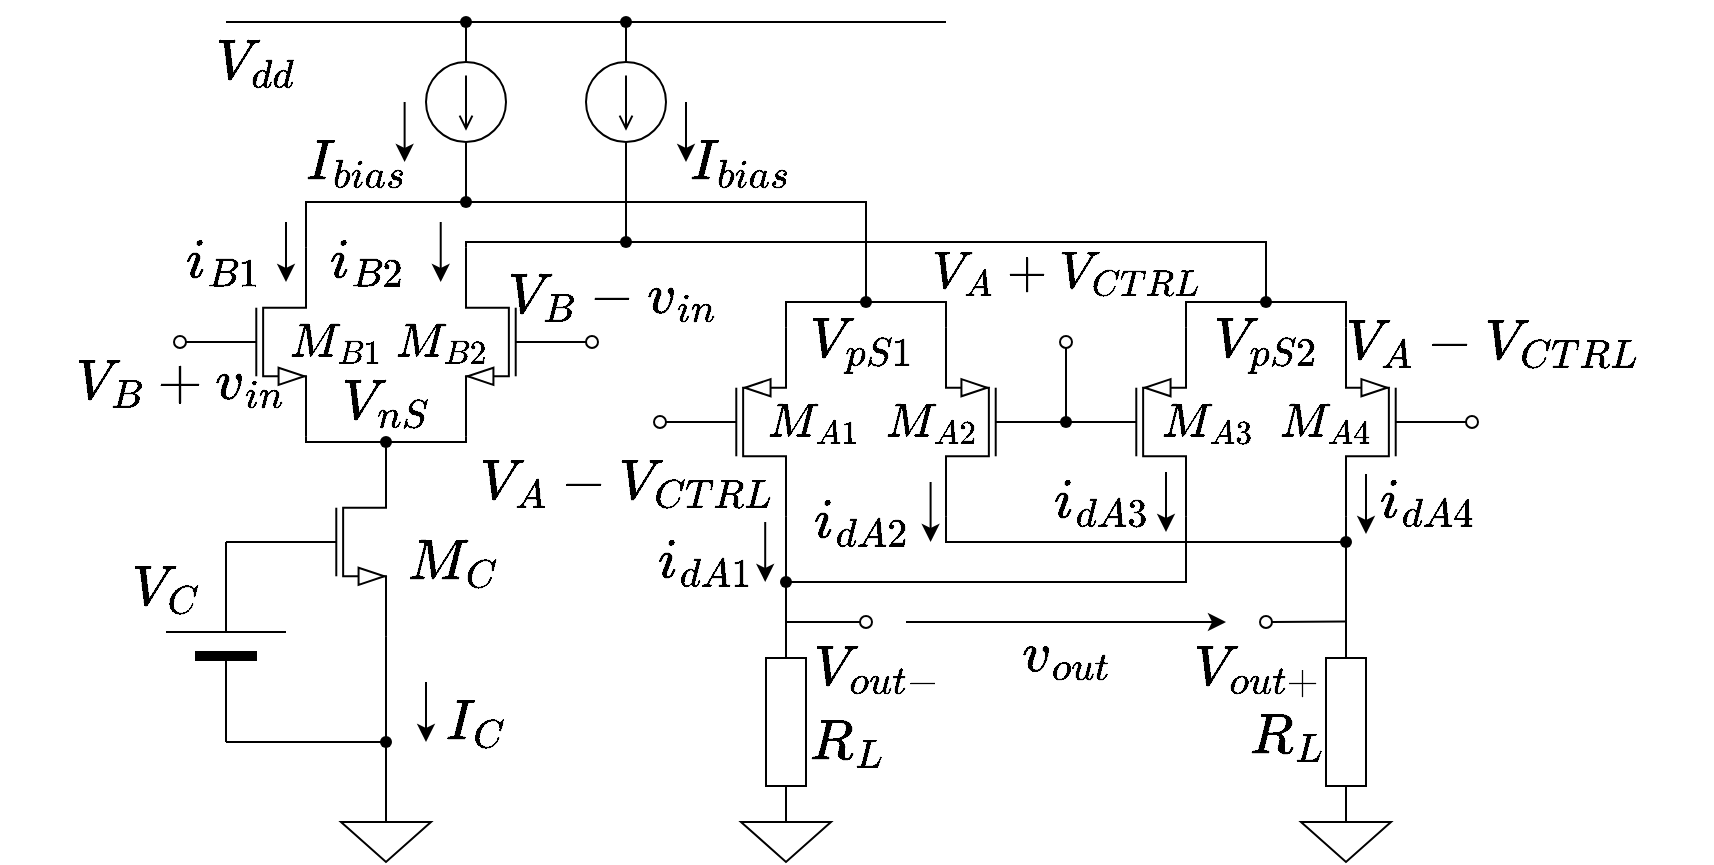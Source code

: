 <mxfile version="21.6.1" type="device">
  <diagram name="ページ1" id="6QW9j_EPjuSqzMXPCzot">
    <mxGraphModel dx="473" dy="273" grid="1" gridSize="10" guides="1" tooltips="1" connect="1" arrows="1" fold="1" page="1" pageScale="1" pageWidth="827" pageHeight="1169" background="none" math="1" shadow="0">
      <root>
        <mxCell id="0" />
        <mxCell id="1" parent="0" />
        <mxCell id="jXJZtHDuZS4pVPomhX9Z-6" value="&lt;span style=&quot;font-size: 24px;&quot;&gt;`i_{B2}`&lt;/span&gt;" style="text;html=1;align=center;verticalAlign=middle;resizable=0;points=[];autosize=1;strokeColor=none;fillColor=none;fontSize=11;fontFamily=Helvetica;fontColor=default;" parent="1" vertex="1">
          <mxGeometry x="140" y="300" width="100" height="40" as="geometry" />
        </mxCell>
        <mxCell id="KFqN8hZaLGipmnxOwUzy-1" value="" style="endArrow=none;html=1;rounded=0;" parent="1" edge="1">
          <mxGeometry width="50" height="50" relative="1" as="geometry">
            <mxPoint x="120" y="200" as="sourcePoint" />
            <mxPoint x="480" y="200" as="targetPoint" />
          </mxGeometry>
        </mxCell>
        <mxCell id="KFqN8hZaLGipmnxOwUzy-30" style="edgeStyle=orthogonalEdgeStyle;shape=connector;rounded=0;orthogonalLoop=1;jettySize=auto;html=1;exitX=1;exitY=1;exitDx=0;exitDy=0;exitPerimeter=0;entryX=1;entryY=1;entryDx=0;entryDy=0;entryPerimeter=0;labelBackgroundColor=default;strokeColor=default;fontFamily=Helvetica;fontSize=11;fontColor=default;endArrow=none;endFill=0;" parent="1" source="KFqN8hZaLGipmnxOwUzy-3" target="KFqN8hZaLGipmnxOwUzy-5" edge="1">
          <mxGeometry relative="1" as="geometry">
            <Array as="points">
              <mxPoint x="160" y="410" />
              <mxPoint x="240" y="410" />
            </Array>
          </mxGeometry>
        </mxCell>
        <mxCell id="KFqN8hZaLGipmnxOwUzy-49" style="edgeStyle=orthogonalEdgeStyle;shape=connector;rounded=0;orthogonalLoop=1;jettySize=auto;html=1;exitX=1;exitY=0;exitDx=0;exitDy=0;exitPerimeter=0;labelBackgroundColor=default;strokeColor=default;fontFamily=Helvetica;fontSize=11;fontColor=default;endArrow=none;endFill=0;" parent="1" source="KFqN8hZaLGipmnxOwUzy-3" edge="1">
          <mxGeometry relative="1" as="geometry">
            <mxPoint x="440" y="340" as="targetPoint" />
            <Array as="points">
              <mxPoint x="160" y="290" />
              <mxPoint x="440" y="290" />
            </Array>
          </mxGeometry>
        </mxCell>
        <mxCell id="KFqN8hZaLGipmnxOwUzy-3" value="" style="verticalLabelPosition=bottom;shadow=0;dashed=0;align=center;html=1;verticalAlign=top;shape=mxgraph.electrical.transistors.nmos;pointerEvents=1;" parent="1" vertex="1">
          <mxGeometry x="100" y="310" width="60" height="100" as="geometry" />
        </mxCell>
        <mxCell id="KFqN8hZaLGipmnxOwUzy-12" style="edgeStyle=orthogonalEdgeStyle;rounded=0;orthogonalLoop=1;jettySize=auto;html=1;exitX=1;exitY=0;exitDx=0;exitDy=0;exitPerimeter=0;entryX=1;entryY=0;entryDx=0;entryDy=0;entryPerimeter=0;endArrow=none;endFill=0;" parent="1" source="KFqN8hZaLGipmnxOwUzy-4" target="KFqN8hZaLGipmnxOwUzy-7" edge="1">
          <mxGeometry relative="1" as="geometry">
            <Array as="points">
              <mxPoint x="400" y="340" />
              <mxPoint x="480" y="340" />
            </Array>
          </mxGeometry>
        </mxCell>
        <mxCell id="KFqN8hZaLGipmnxOwUzy-16" style="edgeStyle=orthogonalEdgeStyle;shape=connector;rounded=0;orthogonalLoop=1;jettySize=auto;html=1;exitX=1;exitY=1;exitDx=0;exitDy=0;exitPerimeter=0;entryX=0;entryY=0.5;entryDx=0;entryDy=0;entryPerimeter=0;labelBackgroundColor=default;strokeColor=default;fontFamily=Helvetica;fontSize=11;fontColor=default;endArrow=none;endFill=0;" parent="1" source="KFqN8hZaLGipmnxOwUzy-4" target="KFqN8hZaLGipmnxOwUzy-14" edge="1">
          <mxGeometry relative="1" as="geometry" />
        </mxCell>
        <mxCell id="KFqN8hZaLGipmnxOwUzy-4" value="" style="verticalLabelPosition=bottom;shadow=0;dashed=0;align=center;html=1;verticalAlign=top;shape=mxgraph.electrical.transistors.pmos;pointerEvents=1;" parent="1" vertex="1">
          <mxGeometry x="340" y="350" width="60" height="100" as="geometry" />
        </mxCell>
        <mxCell id="KFqN8hZaLGipmnxOwUzy-48" style="edgeStyle=orthogonalEdgeStyle;shape=connector;rounded=0;orthogonalLoop=1;jettySize=auto;html=1;exitX=1;exitY=0;exitDx=0;exitDy=0;exitPerimeter=0;entryX=0.5;entryY=0.357;entryDx=0;entryDy=0;entryPerimeter=0;labelBackgroundColor=default;strokeColor=default;fontFamily=Helvetica;fontSize=11;fontColor=default;endArrow=none;endFill=0;" parent="1" source="KFqN8hZaLGipmnxOwUzy-5" target="KFqN8hZaLGipmnxOwUzy-28" edge="1">
          <mxGeometry relative="1" as="geometry">
            <Array as="points">
              <mxPoint x="240" y="310" />
              <mxPoint x="640" y="310" />
            </Array>
          </mxGeometry>
        </mxCell>
        <mxCell id="KFqN8hZaLGipmnxOwUzy-5" value="" style="verticalLabelPosition=bottom;shadow=0;dashed=0;align=center;html=1;verticalAlign=top;shape=mxgraph.electrical.transistors.nmos;pointerEvents=1;flipH=1;" parent="1" vertex="1">
          <mxGeometry x="240" y="310" width="60" height="100" as="geometry" />
        </mxCell>
        <mxCell id="KFqN8hZaLGipmnxOwUzy-31" style="edgeStyle=orthogonalEdgeStyle;shape=connector;rounded=0;orthogonalLoop=1;jettySize=auto;html=1;exitX=1;exitY=0;exitDx=0;exitDy=0;exitPerimeter=0;labelBackgroundColor=default;strokeColor=default;fontFamily=Helvetica;fontSize=11;fontColor=default;endArrow=none;endFill=0;" parent="1" source="KFqN8hZaLGipmnxOwUzy-6" edge="1">
          <mxGeometry relative="1" as="geometry">
            <mxPoint x="200.01" y="412.832" as="targetPoint" />
            <Array as="points">
              <mxPoint x="200" y="410" />
              <mxPoint x="200" y="410" />
            </Array>
          </mxGeometry>
        </mxCell>
        <mxCell id="KFqN8hZaLGipmnxOwUzy-34" style="edgeStyle=orthogonalEdgeStyle;shape=connector;rounded=0;orthogonalLoop=1;jettySize=auto;html=1;exitX=1;exitY=1;exitDx=0;exitDy=0;exitPerimeter=0;entryX=0.5;entryY=0;entryDx=0;entryDy=0;entryPerimeter=0;labelBackgroundColor=default;strokeColor=default;fontFamily=Helvetica;fontSize=11;fontColor=default;endArrow=none;endFill=0;" parent="1" source="KFqN8hZaLGipmnxOwUzy-6" target="KFqN8hZaLGipmnxOwUzy-33" edge="1">
          <mxGeometry relative="1" as="geometry" />
        </mxCell>
        <mxCell id="KFqN8hZaLGipmnxOwUzy-6" value="" style="verticalLabelPosition=bottom;shadow=0;dashed=0;align=center;html=1;verticalAlign=top;shape=mxgraph.electrical.transistors.nmos;pointerEvents=1;" parent="1" vertex="1">
          <mxGeometry x="140" y="410" width="60" height="100" as="geometry" />
        </mxCell>
        <mxCell id="KFqN8hZaLGipmnxOwUzy-18" style="edgeStyle=orthogonalEdgeStyle;shape=connector;rounded=0;orthogonalLoop=1;jettySize=auto;html=1;exitX=1;exitY=1;exitDx=0;exitDy=0;exitPerimeter=0;labelBackgroundColor=default;strokeColor=default;fontFamily=Helvetica;fontSize=11;fontColor=default;endArrow=none;endFill=0;" parent="1" source="KFqN8hZaLGipmnxOwUzy-7" edge="1">
          <mxGeometry relative="1" as="geometry">
            <mxPoint x="680" y="460" as="targetPoint" />
            <Array as="points">
              <mxPoint x="480" y="460" />
            </Array>
          </mxGeometry>
        </mxCell>
        <mxCell id="KFqN8hZaLGipmnxOwUzy-7" value="" style="verticalLabelPosition=bottom;shadow=0;dashed=0;align=center;html=1;verticalAlign=top;shape=mxgraph.electrical.transistors.pmos;pointerEvents=1;direction=east;flipH=1;" parent="1" vertex="1">
          <mxGeometry x="480" y="350" width="60" height="100" as="geometry" />
        </mxCell>
        <mxCell id="KFqN8hZaLGipmnxOwUzy-13" style="edgeStyle=orthogonalEdgeStyle;shape=connector;rounded=0;orthogonalLoop=1;jettySize=auto;html=1;exitX=1;exitY=0;exitDx=0;exitDy=0;exitPerimeter=0;entryX=1;entryY=0;entryDx=0;entryDy=0;entryPerimeter=0;labelBackgroundColor=default;strokeColor=default;fontFamily=Helvetica;fontSize=11;fontColor=default;endArrow=none;endFill=0;" parent="1" source="KFqN8hZaLGipmnxOwUzy-8" target="KFqN8hZaLGipmnxOwUzy-9" edge="1">
          <mxGeometry relative="1" as="geometry">
            <Array as="points">
              <mxPoint x="600" y="340" />
              <mxPoint x="680" y="340" />
            </Array>
          </mxGeometry>
        </mxCell>
        <mxCell id="KFqN8hZaLGipmnxOwUzy-19" style="edgeStyle=orthogonalEdgeStyle;shape=connector;rounded=0;orthogonalLoop=1;jettySize=auto;html=1;exitX=1;exitY=1;exitDx=0;exitDy=0;exitPerimeter=0;labelBackgroundColor=default;strokeColor=default;fontFamily=Helvetica;fontSize=11;fontColor=default;endArrow=none;endFill=0;" parent="1" source="KFqN8hZaLGipmnxOwUzy-8" edge="1">
          <mxGeometry relative="1" as="geometry">
            <mxPoint x="400" y="480" as="targetPoint" />
            <Array as="points">
              <mxPoint x="600" y="480" />
            </Array>
          </mxGeometry>
        </mxCell>
        <mxCell id="KFqN8hZaLGipmnxOwUzy-8" value="" style="verticalLabelPosition=bottom;shadow=0;dashed=0;align=center;html=1;verticalAlign=top;shape=mxgraph.electrical.transistors.pmos;pointerEvents=1;" parent="1" vertex="1">
          <mxGeometry x="540" y="350" width="60" height="100" as="geometry" />
        </mxCell>
        <mxCell id="KFqN8hZaLGipmnxOwUzy-17" style="edgeStyle=orthogonalEdgeStyle;shape=connector;rounded=0;orthogonalLoop=1;jettySize=auto;html=1;exitX=1;exitY=1;exitDx=0;exitDy=0;exitPerimeter=0;entryX=0;entryY=0.5;entryDx=0;entryDy=0;entryPerimeter=0;labelBackgroundColor=default;strokeColor=default;fontFamily=Helvetica;fontSize=11;fontColor=default;endArrow=none;endFill=0;" parent="1" source="KFqN8hZaLGipmnxOwUzy-9" target="KFqN8hZaLGipmnxOwUzy-15" edge="1">
          <mxGeometry relative="1" as="geometry" />
        </mxCell>
        <mxCell id="KFqN8hZaLGipmnxOwUzy-9" value="" style="verticalLabelPosition=bottom;shadow=0;dashed=0;align=center;html=1;verticalAlign=top;shape=mxgraph.electrical.transistors.pmos;pointerEvents=1;direction=east;flipH=1;" parent="1" vertex="1">
          <mxGeometry x="680" y="350" width="60" height="100" as="geometry" />
        </mxCell>
        <mxCell id="KFqN8hZaLGipmnxOwUzy-38" style="edgeStyle=orthogonalEdgeStyle;shape=connector;rounded=0;orthogonalLoop=1;jettySize=auto;html=1;exitX=0.5;exitY=1;exitDx=0;exitDy=0;exitPerimeter=0;labelBackgroundColor=default;strokeColor=default;fontFamily=Helvetica;fontSize=11;fontColor=default;endArrow=none;endFill=0;" parent="1" source="KFqN8hZaLGipmnxOwUzy-10" edge="1">
          <mxGeometry relative="1" as="geometry">
            <mxPoint x="240" y="290" as="targetPoint" />
          </mxGeometry>
        </mxCell>
        <mxCell id="KFqN8hZaLGipmnxOwUzy-40" style="edgeStyle=orthogonalEdgeStyle;shape=connector;rounded=0;orthogonalLoop=1;jettySize=auto;html=1;exitX=0.5;exitY=0;exitDx=0;exitDy=0;exitPerimeter=0;labelBackgroundColor=default;strokeColor=default;fontFamily=Helvetica;fontSize=11;fontColor=default;endArrow=none;endFill=0;" parent="1" source="KFqN8hZaLGipmnxOwUzy-10" edge="1">
          <mxGeometry relative="1" as="geometry">
            <mxPoint x="240" y="200" as="targetPoint" />
          </mxGeometry>
        </mxCell>
        <mxCell id="KFqN8hZaLGipmnxOwUzy-10" value="" style="pointerEvents=1;verticalLabelPosition=bottom;shadow=0;dashed=0;align=center;html=1;verticalAlign=top;shape=mxgraph.electrical.signal_sources.source;aspect=fixed;points=[[0.5,0,0],[1,0.5,0],[0.5,1,0],[0,0.5,0]];elSignalType=dc2;" parent="1" vertex="1">
          <mxGeometry x="220" y="220" width="40" height="40" as="geometry" />
        </mxCell>
        <mxCell id="KFqN8hZaLGipmnxOwUzy-39" style="edgeStyle=orthogonalEdgeStyle;shape=connector;rounded=0;orthogonalLoop=1;jettySize=auto;html=1;exitX=0.5;exitY=1;exitDx=0;exitDy=0;exitPerimeter=0;labelBackgroundColor=default;strokeColor=default;fontFamily=Helvetica;fontSize=11;fontColor=default;endArrow=none;endFill=0;" parent="1" source="KFqN8hZaLGipmnxOwUzy-11" edge="1">
          <mxGeometry relative="1" as="geometry">
            <mxPoint x="320" y="310" as="targetPoint" />
          </mxGeometry>
        </mxCell>
        <mxCell id="KFqN8hZaLGipmnxOwUzy-41" style="edgeStyle=orthogonalEdgeStyle;shape=connector;rounded=0;orthogonalLoop=1;jettySize=auto;html=1;exitX=0.5;exitY=0;exitDx=0;exitDy=0;exitPerimeter=0;labelBackgroundColor=default;strokeColor=default;fontFamily=Helvetica;fontSize=11;fontColor=default;endArrow=none;endFill=0;" parent="1" source="KFqN8hZaLGipmnxOwUzy-11" edge="1">
          <mxGeometry relative="1" as="geometry">
            <mxPoint x="320" y="200" as="targetPoint" />
          </mxGeometry>
        </mxCell>
        <mxCell id="KFqN8hZaLGipmnxOwUzy-11" value="" style="pointerEvents=1;verticalLabelPosition=bottom;shadow=0;dashed=0;align=center;html=1;verticalAlign=top;shape=mxgraph.electrical.signal_sources.source;aspect=fixed;points=[[0.5,0,0],[1,0.5,0],[0.5,1,0],[0,0.5,0]];elSignalType=dc2;" parent="1" vertex="1">
          <mxGeometry x="300" y="220" width="40" height="40" as="geometry" />
        </mxCell>
        <mxCell id="KFqN8hZaLGipmnxOwUzy-14" value="" style="pointerEvents=1;verticalLabelPosition=bottom;shadow=0;dashed=0;align=center;html=1;verticalAlign=top;shape=mxgraph.electrical.resistors.resistor_1;fontFamily=Helvetica;fontSize=11;fontColor=default;direction=south;" parent="1" vertex="1">
          <mxGeometry x="390" y="500" width="20" height="100" as="geometry" />
        </mxCell>
        <mxCell id="KFqN8hZaLGipmnxOwUzy-15" value="" style="pointerEvents=1;verticalLabelPosition=bottom;shadow=0;dashed=0;align=center;html=1;verticalAlign=top;shape=mxgraph.electrical.resistors.resistor_1;fontFamily=Helvetica;fontSize=11;fontColor=default;direction=south;" parent="1" vertex="1">
          <mxGeometry x="670" y="500" width="20" height="100" as="geometry" />
        </mxCell>
        <mxCell id="KFqN8hZaLGipmnxOwUzy-57" style="edgeStyle=orthogonalEdgeStyle;shape=connector;rounded=0;orthogonalLoop=1;jettySize=auto;html=1;exitX=0.5;exitY=0;exitDx=0;exitDy=0;exitPerimeter=0;entryX=1;entryY=0.5;entryDx=0;entryDy=0;entryPerimeter=0;labelBackgroundColor=default;strokeColor=default;fontFamily=Helvetica;fontSize=11;fontColor=default;endArrow=none;endFill=0;" parent="1" source="KFqN8hZaLGipmnxOwUzy-20" target="KFqN8hZaLGipmnxOwUzy-14" edge="1">
          <mxGeometry relative="1" as="geometry" />
        </mxCell>
        <mxCell id="KFqN8hZaLGipmnxOwUzy-20" value="" style="pointerEvents=1;verticalLabelPosition=bottom;shadow=0;dashed=0;align=center;html=1;verticalAlign=top;shape=mxgraph.electrical.signal_sources.signal_ground;fontFamily=Helvetica;fontSize=11;fontColor=default;" parent="1" vertex="1">
          <mxGeometry x="377.5" y="590" width="45" height="30" as="geometry" />
        </mxCell>
        <mxCell id="KFqN8hZaLGipmnxOwUzy-21" value="" style="shape=waypoint;sketch=0;fillStyle=solid;size=6;pointerEvents=1;points=[];fillColor=none;resizable=0;rotatable=0;perimeter=centerPerimeter;snapToPoint=1;fontFamily=Helvetica;fontSize=11;fontColor=default;" parent="1" vertex="1">
          <mxGeometry x="390" y="470" width="20" height="20" as="geometry" />
        </mxCell>
        <mxCell id="KFqN8hZaLGipmnxOwUzy-22" value="" style="shape=waypoint;sketch=0;fillStyle=solid;size=6;pointerEvents=1;points=[];fillColor=none;resizable=0;rotatable=0;perimeter=centerPerimeter;snapToPoint=1;fontFamily=Helvetica;fontSize=11;fontColor=default;" parent="1" vertex="1">
          <mxGeometry x="670" y="450" width="20" height="20" as="geometry" />
        </mxCell>
        <mxCell id="KFqN8hZaLGipmnxOwUzy-58" style="edgeStyle=orthogonalEdgeStyle;shape=connector;rounded=0;orthogonalLoop=1;jettySize=auto;html=1;exitX=0.5;exitY=0;exitDx=0;exitDy=0;exitPerimeter=0;entryX=1;entryY=0.5;entryDx=0;entryDy=0;entryPerimeter=0;labelBackgroundColor=default;strokeColor=default;fontFamily=Helvetica;fontSize=11;fontColor=default;endArrow=none;endFill=0;" parent="1" source="KFqN8hZaLGipmnxOwUzy-24" target="KFqN8hZaLGipmnxOwUzy-15" edge="1">
          <mxGeometry relative="1" as="geometry" />
        </mxCell>
        <mxCell id="KFqN8hZaLGipmnxOwUzy-24" value="" style="pointerEvents=1;verticalLabelPosition=bottom;shadow=0;dashed=0;align=center;html=1;verticalAlign=top;shape=mxgraph.electrical.signal_sources.signal_ground;fontFamily=Helvetica;fontSize=11;fontColor=default;" parent="1" vertex="1">
          <mxGeometry x="657.5" y="590" width="45" height="30" as="geometry" />
        </mxCell>
        <mxCell id="KFqN8hZaLGipmnxOwUzy-27" value="" style="shape=waypoint;sketch=0;fillStyle=solid;size=6;pointerEvents=1;points=[];fillColor=none;resizable=0;rotatable=0;perimeter=centerPerimeter;snapToPoint=1;fontFamily=Helvetica;fontSize=11;fontColor=default;" parent="1" vertex="1">
          <mxGeometry x="430" y="330" width="20" height="20" as="geometry" />
        </mxCell>
        <mxCell id="KFqN8hZaLGipmnxOwUzy-28" value="" style="shape=waypoint;sketch=0;fillStyle=solid;size=6;pointerEvents=1;points=[];fillColor=none;resizable=0;rotatable=0;perimeter=centerPerimeter;snapToPoint=1;fontFamily=Helvetica;fontSize=11;fontColor=default;" parent="1" vertex="1">
          <mxGeometry x="630" y="330" width="20" height="20" as="geometry" />
        </mxCell>
        <mxCell id="KFqN8hZaLGipmnxOwUzy-35" style="edgeStyle=orthogonalEdgeStyle;shape=connector;rounded=0;orthogonalLoop=1;jettySize=auto;html=1;exitX=1;exitY=0.5;exitDx=0;exitDy=0;exitPerimeter=0;entryX=0;entryY=0.5;entryDx=0;entryDy=0;entryPerimeter=0;labelBackgroundColor=default;strokeColor=default;fontFamily=Helvetica;fontSize=11;fontColor=default;endArrow=none;endFill=0;" parent="1" source="KFqN8hZaLGipmnxOwUzy-29" target="KFqN8hZaLGipmnxOwUzy-6" edge="1">
          <mxGeometry relative="1" as="geometry" />
        </mxCell>
        <mxCell id="KFqN8hZaLGipmnxOwUzy-36" style="edgeStyle=orthogonalEdgeStyle;shape=connector;rounded=0;orthogonalLoop=1;jettySize=auto;html=1;exitX=0;exitY=0.5;exitDx=0;exitDy=0;exitPerimeter=0;labelBackgroundColor=default;strokeColor=default;fontFamily=Helvetica;fontSize=11;fontColor=default;endArrow=none;endFill=0;" parent="1" source="KFqN8hZaLGipmnxOwUzy-29" edge="1">
          <mxGeometry relative="1" as="geometry">
            <mxPoint x="200" y="560" as="targetPoint" />
            <Array as="points">
              <mxPoint x="150" y="560" />
              <mxPoint x="150" y="560" />
            </Array>
          </mxGeometry>
        </mxCell>
        <mxCell id="KFqN8hZaLGipmnxOwUzy-29" value="" style="verticalLabelPosition=bottom;shadow=0;dashed=0;align=center;fillColor=strokeColor;html=1;verticalAlign=top;strokeWidth=1;shape=mxgraph.electrical.miscellaneous.monocell_battery;fontFamily=Helvetica;fontSize=11;fontColor=default;direction=north;" parent="1" vertex="1">
          <mxGeometry x="90" y="460" width="60" height="100" as="geometry" />
        </mxCell>
        <mxCell id="KFqN8hZaLGipmnxOwUzy-32" value="" style="shape=waypoint;sketch=0;fillStyle=solid;size=6;pointerEvents=1;points=[];fillColor=none;resizable=0;rotatable=0;perimeter=centerPerimeter;snapToPoint=1;fontFamily=Helvetica;fontSize=11;fontColor=default;" parent="1" vertex="1">
          <mxGeometry x="190" y="400" width="20" height="20" as="geometry" />
        </mxCell>
        <mxCell id="KFqN8hZaLGipmnxOwUzy-33" value="" style="pointerEvents=1;verticalLabelPosition=bottom;shadow=0;dashed=0;align=center;html=1;verticalAlign=top;shape=mxgraph.electrical.signal_sources.signal_ground;fontFamily=Helvetica;fontSize=11;fontColor=default;" parent="1" vertex="1">
          <mxGeometry x="177.5" y="590" width="45" height="30" as="geometry" />
        </mxCell>
        <mxCell id="KFqN8hZaLGipmnxOwUzy-37" value="" style="shape=waypoint;sketch=0;fillStyle=solid;size=6;pointerEvents=1;points=[];fillColor=none;resizable=0;rotatable=0;perimeter=centerPerimeter;snapToPoint=1;fontFamily=Helvetica;fontSize=11;fontColor=default;" parent="1" vertex="1">
          <mxGeometry x="190" y="550" width="20" height="20" as="geometry" />
        </mxCell>
        <mxCell id="KFqN8hZaLGipmnxOwUzy-42" value="" style="shape=waypoint;sketch=0;fillStyle=solid;size=6;pointerEvents=1;points=[];fillColor=none;resizable=0;rotatable=0;perimeter=centerPerimeter;snapToPoint=1;fontFamily=Helvetica;fontSize=11;fontColor=default;" parent="1" vertex="1">
          <mxGeometry x="310" y="300" width="20" height="20" as="geometry" />
        </mxCell>
        <mxCell id="KFqN8hZaLGipmnxOwUzy-43" value="" style="shape=waypoint;sketch=0;fillStyle=solid;size=6;pointerEvents=1;points=[];fillColor=none;resizable=0;rotatable=0;perimeter=centerPerimeter;snapToPoint=1;fontFamily=Helvetica;fontSize=11;fontColor=default;" parent="1" vertex="1">
          <mxGeometry x="230" y="280" width="20" height="20" as="geometry" />
        </mxCell>
        <mxCell id="KFqN8hZaLGipmnxOwUzy-44" value="" style="shape=waypoint;sketch=0;fillStyle=solid;size=6;pointerEvents=1;points=[];fillColor=none;resizable=0;rotatable=0;perimeter=centerPerimeter;snapToPoint=1;fontFamily=Helvetica;fontSize=11;fontColor=default;" parent="1" vertex="1">
          <mxGeometry x="230" y="190" width="20" height="20" as="geometry" />
        </mxCell>
        <mxCell id="KFqN8hZaLGipmnxOwUzy-45" value="" style="shape=waypoint;sketch=0;fillStyle=solid;size=6;pointerEvents=1;points=[];fillColor=none;resizable=0;rotatable=0;perimeter=centerPerimeter;snapToPoint=1;fontFamily=Helvetica;fontSize=11;fontColor=default;" parent="1" vertex="1">
          <mxGeometry x="310" y="190" width="20" height="20" as="geometry" />
        </mxCell>
        <mxCell id="KFqN8hZaLGipmnxOwUzy-51" style="edgeStyle=orthogonalEdgeStyle;shape=connector;rounded=0;orthogonalLoop=1;jettySize=auto;html=1;exitX=0.5;exitY=1;exitDx=0;exitDy=0;entryX=0;entryY=0.5;entryDx=0;entryDy=0;entryPerimeter=0;labelBackgroundColor=default;strokeColor=default;fontFamily=Helvetica;fontSize=11;fontColor=default;endArrow=none;endFill=0;" parent="1" source="KFqN8hZaLGipmnxOwUzy-50" target="KFqN8hZaLGipmnxOwUzy-8" edge="1">
          <mxGeometry relative="1" as="geometry" />
        </mxCell>
        <mxCell id="KFqN8hZaLGipmnxOwUzy-50" value="" style="verticalLabelPosition=bottom;shadow=0;dashed=0;align=center;html=1;verticalAlign=top;strokeWidth=1;shape=ellipse;perimeter=ellipsePerimeter;fontFamily=Helvetica;fontSize=11;fontColor=default;aspect=fixed;" parent="1" vertex="1">
          <mxGeometry x="537" y="357" width="6" height="6" as="geometry" />
        </mxCell>
        <mxCell id="KFqN8hZaLGipmnxOwUzy-52" value="" style="shape=waypoint;sketch=0;fillStyle=solid;size=6;pointerEvents=1;points=[];fillColor=none;resizable=0;rotatable=0;perimeter=centerPerimeter;snapToPoint=1;fontFamily=Helvetica;fontSize=11;fontColor=default;" parent="1" vertex="1">
          <mxGeometry x="530" y="390" width="20" height="20" as="geometry" />
        </mxCell>
        <mxCell id="KFqN8hZaLGipmnxOwUzy-53" value="" style="verticalLabelPosition=bottom;shadow=0;dashed=0;align=center;html=1;verticalAlign=top;strokeWidth=1;shape=ellipse;perimeter=ellipsePerimeter;fontFamily=Helvetica;fontSize=11;fontColor=default;aspect=fixed;" parent="1" vertex="1">
          <mxGeometry x="334" y="397" width="6" height="6" as="geometry" />
        </mxCell>
        <mxCell id="KFqN8hZaLGipmnxOwUzy-54" value="" style="verticalLabelPosition=bottom;shadow=0;dashed=0;align=center;html=1;verticalAlign=top;strokeWidth=1;shape=ellipse;perimeter=ellipsePerimeter;fontFamily=Helvetica;fontSize=11;fontColor=default;aspect=fixed;" parent="1" vertex="1">
          <mxGeometry x="740" y="397" width="6" height="6" as="geometry" />
        </mxCell>
        <mxCell id="KFqN8hZaLGipmnxOwUzy-55" value="" style="verticalLabelPosition=bottom;shadow=0;dashed=0;align=center;html=1;verticalAlign=top;strokeWidth=1;shape=ellipse;perimeter=ellipsePerimeter;fontFamily=Helvetica;fontSize=11;fontColor=default;aspect=fixed;" parent="1" vertex="1">
          <mxGeometry x="300" y="357" width="6" height="6" as="geometry" />
        </mxCell>
        <mxCell id="KFqN8hZaLGipmnxOwUzy-56" value="" style="verticalLabelPosition=bottom;shadow=0;dashed=0;align=center;html=1;verticalAlign=top;strokeWidth=1;shape=ellipse;perimeter=ellipsePerimeter;fontFamily=Helvetica;fontSize=11;fontColor=default;aspect=fixed;" parent="1" vertex="1">
          <mxGeometry x="94" y="357" width="6" height="6" as="geometry" />
        </mxCell>
        <mxCell id="KFqN8hZaLGipmnxOwUzy-59" value="" style="endArrow=none;html=1;rounded=0;labelBackgroundColor=default;strokeColor=default;fontFamily=Helvetica;fontSize=11;fontColor=default;shape=connector;" parent="1" edge="1">
          <mxGeometry width="50" height="50" relative="1" as="geometry">
            <mxPoint x="400" y="500" as="sourcePoint" />
            <mxPoint x="440" y="500" as="targetPoint" />
          </mxGeometry>
        </mxCell>
        <mxCell id="KFqN8hZaLGipmnxOwUzy-60" value="" style="endArrow=none;html=1;rounded=0;labelBackgroundColor=default;strokeColor=default;fontFamily=Helvetica;fontSize=11;fontColor=default;shape=connector;" parent="1" source="KFqN8hZaLGipmnxOwUzy-62" edge="1">
          <mxGeometry width="50" height="50" relative="1" as="geometry">
            <mxPoint x="640" y="499.72" as="sourcePoint" />
            <mxPoint x="680" y="499.72" as="targetPoint" />
          </mxGeometry>
        </mxCell>
        <mxCell id="KFqN8hZaLGipmnxOwUzy-61" value="" style="verticalLabelPosition=bottom;shadow=0;dashed=0;align=center;html=1;verticalAlign=top;strokeWidth=1;shape=ellipse;perimeter=ellipsePerimeter;fontFamily=Helvetica;fontSize=11;fontColor=default;aspect=fixed;" parent="1" vertex="1">
          <mxGeometry x="437" y="497" width="6" height="6" as="geometry" />
        </mxCell>
        <mxCell id="KFqN8hZaLGipmnxOwUzy-63" value="" style="endArrow=none;html=1;rounded=0;labelBackgroundColor=default;strokeColor=default;fontFamily=Helvetica;fontSize=11;fontColor=default;shape=connector;" parent="1" target="KFqN8hZaLGipmnxOwUzy-62" edge="1">
          <mxGeometry width="50" height="50" relative="1" as="geometry">
            <mxPoint x="640" y="499.72" as="sourcePoint" />
            <mxPoint x="680" y="499.72" as="targetPoint" />
          </mxGeometry>
        </mxCell>
        <mxCell id="KFqN8hZaLGipmnxOwUzy-62" value="" style="verticalLabelPosition=bottom;shadow=0;dashed=0;align=center;html=1;verticalAlign=top;strokeWidth=1;shape=ellipse;perimeter=ellipsePerimeter;fontFamily=Helvetica;fontSize=11;fontColor=default;aspect=fixed;" parent="1" vertex="1">
          <mxGeometry x="637" y="497" width="6" height="6" as="geometry" />
        </mxCell>
        <mxCell id="KFqN8hZaLGipmnxOwUzy-64" value="" style="endArrow=classic;html=1;rounded=0;labelBackgroundColor=default;strokeColor=default;fontFamily=Helvetica;fontSize=11;fontColor=default;shape=connector;" parent="1" edge="1">
          <mxGeometry width="50" height="50" relative="1" as="geometry">
            <mxPoint x="460" y="500" as="sourcePoint" />
            <mxPoint x="620" y="500" as="targetPoint" />
          </mxGeometry>
        </mxCell>
        <mxCell id="KFqN8hZaLGipmnxOwUzy-65" value="&lt;font style=&quot;font-size: 24px;&quot;&gt;`v_{out}`&lt;/font&gt;" style="text;html=1;align=center;verticalAlign=middle;resizable=0;points=[];autosize=1;strokeColor=none;fillColor=none;fontSize=11;fontFamily=Helvetica;fontColor=default;" parent="1" vertex="1">
          <mxGeometry x="485" y="497" width="110" height="40" as="geometry" />
        </mxCell>
        <mxCell id="KFqN8hZaLGipmnxOwUzy-66" value="&lt;font style=&quot;font-size: 24px;&quot;&gt;`R_{L}`&lt;/font&gt;" style="text;html=1;align=center;verticalAlign=middle;resizable=0;points=[];autosize=1;strokeColor=none;fillColor=none;fontSize=11;fontFamily=Helvetica;fontColor=default;" parent="1" vertex="1">
          <mxGeometry x="380" y="540" width="100" height="40" as="geometry" />
        </mxCell>
        <mxCell id="KFqN8hZaLGipmnxOwUzy-67" value="&lt;font style=&quot;font-size: 24px;&quot;&gt;`R_{L}`&lt;/font&gt;" style="text;html=1;align=center;verticalAlign=middle;resizable=0;points=[];autosize=1;strokeColor=none;fillColor=none;fontSize=11;fontFamily=Helvetica;fontColor=default;" parent="1" vertex="1">
          <mxGeometry x="600" y="537" width="100" height="40" as="geometry" />
        </mxCell>
        <mxCell id="KFqN8hZaLGipmnxOwUzy-68" value="&lt;font style=&quot;font-size: 22px;&quot;&gt;`V_{A}+V_{CTRL}`&lt;/font&gt;" style="text;html=1;align=center;verticalAlign=middle;resizable=0;points=[];autosize=1;strokeColor=none;fillColor=none;fontSize=11;fontFamily=Helvetica;fontColor=default;" parent="1" vertex="1">
          <mxGeometry x="435" y="306" width="210" height="40" as="geometry" />
        </mxCell>
        <mxCell id="KFqN8hZaLGipmnxOwUzy-69" value="&lt;font style=&quot;font-size: 24px;&quot;&gt;`V_{A}-V_{CTRL}`&lt;/font&gt;" style="text;html=1;align=center;verticalAlign=middle;resizable=0;points=[];autosize=1;strokeColor=none;fillColor=none;fontSize=11;fontFamily=Helvetica;fontColor=default;" parent="1" vertex="1">
          <mxGeometry x="210" y="410" width="220" height="40" as="geometry" />
        </mxCell>
        <mxCell id="KFqN8hZaLGipmnxOwUzy-70" value="&lt;font style=&quot;font-size: 24px;&quot;&gt;`V_{A}-V_{CTRL}`&lt;/font&gt;" style="text;html=1;align=center;verticalAlign=middle;resizable=0;points=[];autosize=1;strokeColor=none;fillColor=none;fontSize=11;fontFamily=Helvetica;fontColor=default;" parent="1" vertex="1">
          <mxGeometry x="643" y="340" width="220" height="40" as="geometry" />
        </mxCell>
        <mxCell id="KFqN8hZaLGipmnxOwUzy-71" value="&lt;font style=&quot;font-size: 24px;&quot;&gt;`V_{B}-v_{i n}`&lt;/font&gt;" style="text;html=1;align=center;verticalAlign=middle;resizable=0;points=[];autosize=1;strokeColor=none;fillColor=none;fontSize=11;fontFamily=Helvetica;fontColor=default;" parent="1" vertex="1">
          <mxGeometry x="222.5" y="317" width="180" height="40" as="geometry" />
        </mxCell>
        <mxCell id="KFqN8hZaLGipmnxOwUzy-72" value="&lt;font style=&quot;font-size: 24px;&quot;&gt;`V_{dd}`&lt;/font&gt;" style="text;html=1;align=center;verticalAlign=middle;resizable=0;points=[];autosize=1;strokeColor=none;fillColor=none;fontSize=11;fontFamily=Helvetica;fontColor=default;" parent="1" vertex="1">
          <mxGeometry x="80" y="200" width="110" height="40" as="geometry" />
        </mxCell>
        <mxCell id="KFqN8hZaLGipmnxOwUzy-73" value="&lt;span style=&quot;font-size: 24px;&quot;&gt;`V_{C}`&lt;/span&gt;" style="text;html=1;align=center;verticalAlign=middle;resizable=0;points=[];autosize=1;strokeColor=none;fillColor=none;fontSize=11;fontFamily=Helvetica;fontColor=default;" parent="1" vertex="1">
          <mxGeometry x="40" y="463" width="100" height="40" as="geometry" />
        </mxCell>
        <mxCell id="KFqN8hZaLGipmnxOwUzy-74" value="&lt;span style=&quot;font-size: 24px;&quot;&gt;`M_{C}`&lt;/span&gt;" style="text;html=1;align=center;verticalAlign=middle;resizable=0;points=[];autosize=1;strokeColor=none;fillColor=none;fontSize=11;fontFamily=Helvetica;fontColor=default;" parent="1" vertex="1">
          <mxGeometry x="177.5" y="450" width="110" height="40" as="geometry" />
        </mxCell>
        <mxCell id="KFqN8hZaLGipmnxOwUzy-75" value="&lt;span style=&quot;font-size: 20px;&quot;&gt;`M_{B1}`&lt;/span&gt;" style="text;html=1;align=center;verticalAlign=middle;resizable=0;points=[];autosize=1;strokeColor=none;fillColor=none;fontSize=20;fontFamily=Helvetica;fontColor=default;" parent="1" vertex="1">
          <mxGeometry x="125" y="340" width="100" height="40" as="geometry" />
        </mxCell>
        <mxCell id="KFqN8hZaLGipmnxOwUzy-76" value="&lt;span style=&quot;font-size: 20px;&quot;&gt;`M_{B2}`&lt;/span&gt;" style="text;html=1;align=center;verticalAlign=middle;resizable=0;points=[];autosize=1;strokeColor=none;fillColor=none;fontSize=20;fontFamily=Helvetica;fontColor=default;" parent="1" vertex="1">
          <mxGeometry x="177.5" y="340" width="100" height="40" as="geometry" />
        </mxCell>
        <mxCell id="KFqN8hZaLGipmnxOwUzy-77" value="&lt;span style=&quot;font-size: 20px;&quot;&gt;`M_{A1}`&lt;/span&gt;" style="text;html=1;align=center;verticalAlign=middle;resizable=0;points=[];autosize=1;strokeColor=none;fillColor=none;fontSize=20;fontFamily=Helvetica;fontColor=default;" parent="1" vertex="1">
          <mxGeometry x="363.5" y="380" width="100" height="40" as="geometry" />
        </mxCell>
        <mxCell id="KFqN8hZaLGipmnxOwUzy-78" value="&lt;span style=&quot;font-size: 20px;&quot;&gt;`M_{A2}`&lt;/span&gt;" style="text;html=1;align=center;verticalAlign=middle;resizable=0;points=[];autosize=1;strokeColor=none;fillColor=none;fontSize=20;fontFamily=Helvetica;fontColor=default;" parent="1" vertex="1">
          <mxGeometry x="422.5" y="380" width="100" height="40" as="geometry" />
        </mxCell>
        <mxCell id="KFqN8hZaLGipmnxOwUzy-79" value="&lt;span style=&quot;font-size: 20px;&quot;&gt;`M_{A4}`&lt;/span&gt;" style="text;html=1;align=center;verticalAlign=middle;resizable=0;points=[];autosize=1;strokeColor=none;fillColor=none;fontSize=20;fontFamily=Helvetica;fontColor=default;" parent="1" vertex="1">
          <mxGeometry x="619.5" y="380" width="100" height="40" as="geometry" />
        </mxCell>
        <mxCell id="KFqN8hZaLGipmnxOwUzy-80" value="&lt;span style=&quot;font-size: 20px;&quot;&gt;`M_{A3}`&lt;/span&gt;" style="text;html=1;align=center;verticalAlign=middle;resizable=0;points=[];autosize=1;strokeColor=none;fillColor=none;fontSize=20;fontFamily=Helvetica;fontColor=default;" parent="1" vertex="1">
          <mxGeometry x="560.5" y="380" width="100" height="40" as="geometry" />
        </mxCell>
        <mxCell id="jXJZtHDuZS4pVPomhX9Z-1" value="" style="endArrow=classic;html=1;rounded=0;" parent="1" edge="1">
          <mxGeometry width="50" height="50" relative="1" as="geometry">
            <mxPoint x="227.36" y="300" as="sourcePoint" />
            <mxPoint x="227.36" y="330" as="targetPoint" />
          </mxGeometry>
        </mxCell>
        <mxCell id="jXJZtHDuZS4pVPomhX9Z-2" value="&lt;span style=&quot;font-size: 24px;&quot;&gt;`I_{C}`&lt;/span&gt;" style="text;html=1;align=center;verticalAlign=middle;resizable=0;points=[];autosize=1;strokeColor=none;fillColor=none;fontSize=11;fontFamily=Helvetica;fontColor=default;" parent="1" vertex="1">
          <mxGeometry x="200" y="530" width="90" height="40" as="geometry" />
        </mxCell>
        <mxCell id="jXJZtHDuZS4pVPomhX9Z-4" value="" style="endArrow=classic;html=1;rounded=0;" parent="1" edge="1">
          <mxGeometry width="50" height="50" relative="1" as="geometry">
            <mxPoint x="150" y="300" as="sourcePoint" />
            <mxPoint x="150" y="330" as="targetPoint" />
          </mxGeometry>
        </mxCell>
        <mxCell id="jXJZtHDuZS4pVPomhX9Z-5" value="" style="endArrow=classic;html=1;rounded=0;" parent="1" edge="1">
          <mxGeometry width="50" height="50" relative="1" as="geometry">
            <mxPoint x="220" y="530" as="sourcePoint" />
            <mxPoint x="220" y="560" as="targetPoint" />
          </mxGeometry>
        </mxCell>
        <mxCell id="jXJZtHDuZS4pVPomhX9Z-7" value="&lt;span style=&quot;font-size: 24px;&quot;&gt;`i_{B1}`&lt;/span&gt;" style="text;html=1;align=center;verticalAlign=middle;resizable=0;points=[];autosize=1;strokeColor=none;fillColor=none;fontSize=11;fontFamily=Helvetica;fontColor=default;" parent="1" vertex="1">
          <mxGeometry x="67.5" y="300" width="100" height="40" as="geometry" />
        </mxCell>
        <mxCell id="jXJZtHDuZS4pVPomhX9Z-8" value="" style="endArrow=classic;html=1;rounded=0;" parent="1" edge="1">
          <mxGeometry width="50" height="50" relative="1" as="geometry">
            <mxPoint x="389.6" y="450" as="sourcePoint" />
            <mxPoint x="389.6" y="480" as="targetPoint" />
          </mxGeometry>
        </mxCell>
        <mxCell id="jXJZtHDuZS4pVPomhX9Z-9" value="" style="endArrow=classic;html=1;rounded=0;" parent="1" edge="1">
          <mxGeometry width="50" height="50" relative="1" as="geometry">
            <mxPoint x="472.3" y="430" as="sourcePoint" />
            <mxPoint x="472.3" y="460" as="targetPoint" />
          </mxGeometry>
        </mxCell>
        <mxCell id="jXJZtHDuZS4pVPomhX9Z-10" value="" style="endArrow=classic;html=1;rounded=0;" parent="1" edge="1">
          <mxGeometry width="50" height="50" relative="1" as="geometry">
            <mxPoint x="590" y="425" as="sourcePoint" />
            <mxPoint x="590" y="455" as="targetPoint" />
          </mxGeometry>
        </mxCell>
        <mxCell id="jXJZtHDuZS4pVPomhX9Z-11" value="" style="endArrow=classic;html=1;rounded=0;" parent="1" edge="1">
          <mxGeometry width="50" height="50" relative="1" as="geometry">
            <mxPoint x="690" y="426" as="sourcePoint" />
            <mxPoint x="690" y="456" as="targetPoint" />
          </mxGeometry>
        </mxCell>
        <mxCell id="jXJZtHDuZS4pVPomhX9Z-12" value="&lt;span style=&quot;font-size: 24px;&quot;&gt;`i_{dA1}`&lt;/span&gt;" style="text;html=1;align=center;verticalAlign=middle;resizable=0;points=[];autosize=1;strokeColor=none;fillColor=none;fontSize=11;fontFamily=Helvetica;fontColor=default;" parent="1" vertex="1">
          <mxGeometry x="300" y="450" width="120" height="40" as="geometry" />
        </mxCell>
        <mxCell id="jXJZtHDuZS4pVPomhX9Z-13" value="&lt;span style=&quot;font-size: 24px;&quot;&gt;`i_{dA2}`&lt;/span&gt;" style="text;html=1;align=center;verticalAlign=middle;resizable=0;points=[];autosize=1;strokeColor=none;fillColor=none;fontSize=11;fontFamily=Helvetica;fontColor=default;" parent="1" vertex="1">
          <mxGeometry x="377.5" y="430" width="120" height="40" as="geometry" />
        </mxCell>
        <mxCell id="jXJZtHDuZS4pVPomhX9Z-14" value="&lt;span style=&quot;font-size: 24px;&quot;&gt;`i_{dA3}`&lt;/span&gt;" style="text;html=1;align=center;verticalAlign=middle;resizable=0;points=[];autosize=1;strokeColor=none;fillColor=none;fontSize=11;fontFamily=Helvetica;fontColor=default;" parent="1" vertex="1">
          <mxGeometry x="497.5" y="420" width="120" height="40" as="geometry" />
        </mxCell>
        <mxCell id="jXJZtHDuZS4pVPomhX9Z-15" value="&lt;span style=&quot;font-size: 24px;&quot;&gt;`i_{dA4}`&lt;/span&gt;" style="text;html=1;align=center;verticalAlign=middle;resizable=0;points=[];autosize=1;strokeColor=none;fillColor=none;fontSize=11;fontFamily=Helvetica;fontColor=default;" parent="1" vertex="1">
          <mxGeometry x="660.5" y="420" width="120" height="40" as="geometry" />
        </mxCell>
        <mxCell id="jXJZtHDuZS4pVPomhX9Z-18" value="&lt;span style=&quot;font-size: 24px;&quot;&gt;`V_{nS}`&lt;/span&gt;" style="text;html=1;align=center;verticalAlign=middle;resizable=0;points=[];autosize=1;strokeColor=none;fillColor=none;fontSize=11;fontFamily=Helvetica;fontColor=default;" parent="1" vertex="1">
          <mxGeometry x="145" y="370" width="110" height="40" as="geometry" />
        </mxCell>
        <mxCell id="jXJZtHDuZS4pVPomhX9Z-19" value="&lt;span style=&quot;font-size: 24px;&quot;&gt;`V_{pS1}`&lt;/span&gt;" style="text;html=1;align=center;verticalAlign=middle;resizable=0;points=[];autosize=1;strokeColor=none;fillColor=none;fontSize=11;fontFamily=Helvetica;fontColor=default;" parent="1" vertex="1">
          <mxGeometry x="372.5" y="340" width="130" height="40" as="geometry" />
        </mxCell>
        <mxCell id="jXJZtHDuZS4pVPomhX9Z-20" value="&lt;span style=&quot;font-size: 24px;&quot;&gt;`V_{pS2}`&lt;/span&gt;" style="text;html=1;align=center;verticalAlign=middle;resizable=0;points=[];autosize=1;strokeColor=none;fillColor=none;fontSize=11;fontFamily=Helvetica;fontColor=default;" parent="1" vertex="1">
          <mxGeometry x="575" y="340" width="130" height="40" as="geometry" />
        </mxCell>
        <mxCell id="jXJZtHDuZS4pVPomhX9Z-21" value="&lt;span style=&quot;font-size: 24px;&quot;&gt;`V_{out-}`&lt;/span&gt;" style="text;html=1;align=center;verticalAlign=middle;resizable=0;points=[];autosize=1;strokeColor=none;fillColor=none;fontSize=11;fontFamily=Helvetica;fontColor=default;" parent="1" vertex="1">
          <mxGeometry x="380" y="503" width="130" height="40" as="geometry" />
        </mxCell>
        <mxCell id="jXJZtHDuZS4pVPomhX9Z-23" value="&lt;span style=&quot;font-size: 24px;&quot;&gt;`V_{out+}`&lt;/span&gt;" style="text;html=1;align=center;verticalAlign=middle;resizable=0;points=[];autosize=1;strokeColor=none;fillColor=none;fontSize=11;fontFamily=Helvetica;fontColor=default;" parent="1" vertex="1">
          <mxGeometry x="570" y="503" width="130" height="40" as="geometry" />
        </mxCell>
        <mxCell id="jXJZtHDuZS4pVPomhX9Z-24" value="&lt;font style=&quot;font-size: 24px;&quot;&gt;`V_{B}+v_{i n}`&lt;/font&gt;" style="text;html=1;align=center;verticalAlign=middle;resizable=0;points=[];autosize=1;strokeColor=none;fillColor=none;fontSize=11;fontFamily=Helvetica;fontColor=default;" parent="1" vertex="1">
          <mxGeometry x="7" y="360" width="180" height="40" as="geometry" />
        </mxCell>
        <mxCell id="eJ6VPdQpt5nklv8nxf46-1" value="" style="endArrow=classic;html=1;rounded=0;" parent="1" edge="1">
          <mxGeometry width="50" height="50" relative="1" as="geometry">
            <mxPoint x="209.31" y="240" as="sourcePoint" />
            <mxPoint x="209.31" y="270" as="targetPoint" />
          </mxGeometry>
        </mxCell>
        <mxCell id="eJ6VPdQpt5nklv8nxf46-2" value="" style="endArrow=classic;html=1;rounded=0;" parent="1" edge="1">
          <mxGeometry width="50" height="50" relative="1" as="geometry">
            <mxPoint x="350" y="240" as="sourcePoint" />
            <mxPoint x="350" y="270" as="targetPoint" />
          </mxGeometry>
        </mxCell>
        <mxCell id="eJ6VPdQpt5nklv8nxf46-3" value="&lt;span style=&quot;font-size: 24px;&quot;&gt;`I_{bias}`&lt;/span&gt;" style="text;html=1;align=center;verticalAlign=middle;resizable=0;points=[];autosize=1;strokeColor=none;fillColor=none;fontSize=11;fontFamily=Helvetica;fontColor=default;" parent="1" vertex="1">
          <mxGeometry x="125" y="250" width="120" height="40" as="geometry" />
        </mxCell>
        <mxCell id="eJ6VPdQpt5nklv8nxf46-5" value="&lt;span style=&quot;font-size: 24px;&quot;&gt;`I_{bias}`&lt;/span&gt;" style="text;html=1;align=center;verticalAlign=middle;resizable=0;points=[];autosize=1;strokeColor=none;fillColor=none;fontSize=11;fontFamily=Helvetica;fontColor=default;" parent="1" vertex="1">
          <mxGeometry x="317" y="250" width="120" height="40" as="geometry" />
        </mxCell>
      </root>
    </mxGraphModel>
  </diagram>
</mxfile>

